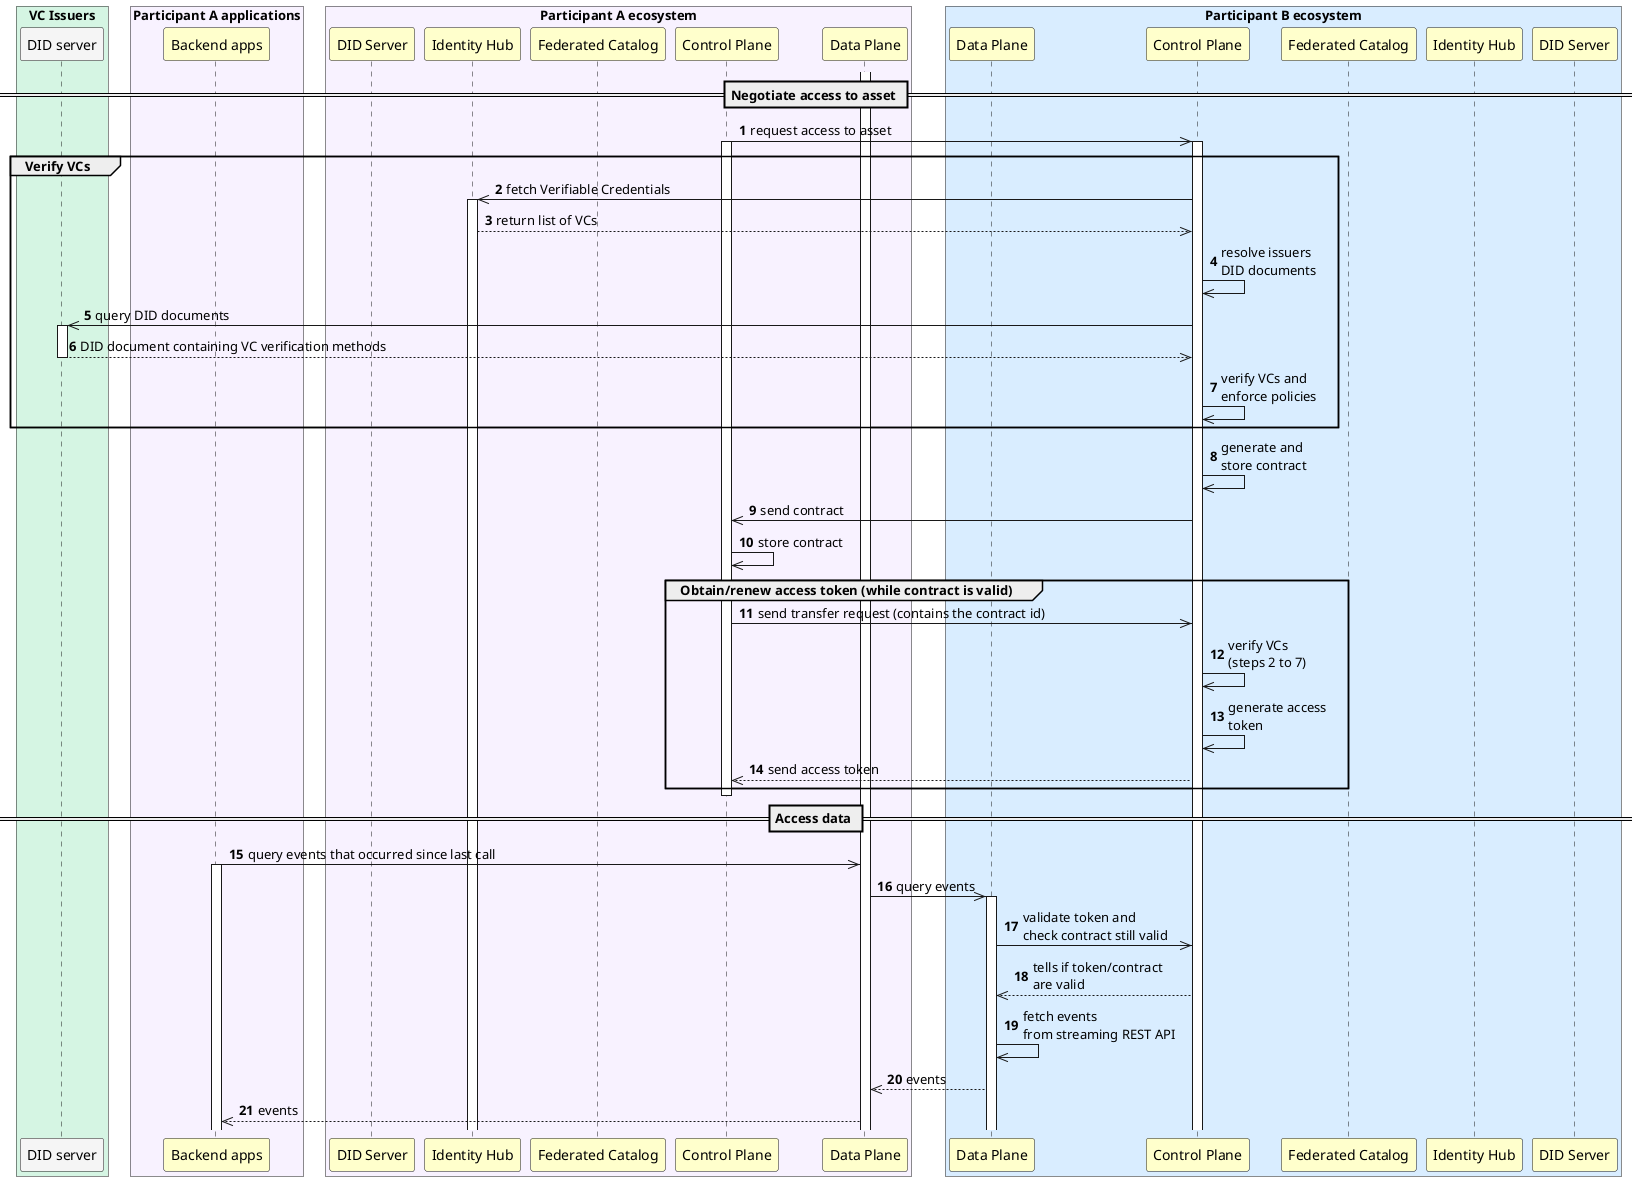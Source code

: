 @startuml

skinParam NoteBackgroundColor WhiteSmoke
skinParam NoteFontColor Black
skinParam ParticipantBackgroundColor WhiteSmoke
skinParam ActorBackgroundColor WhiteSmoke
skinParam AgentBackgroundColor White
skinParam AgentBorderColor SkyBlue
skinparam shadowing false
skinparam BoxPadding 10

!define ParticipantAColor f8f2ff
!define ParticipantBColor d9edff
!define VCIssuersColor D5F5E3
!define DataspaceAuthorityColor FCF3CF
!define WarningColor Business
!define LeadColor Technology

autonumber

box "VC Issuers" #VCIssuersColor
    participant VcIssuersDidServer as "DID server"
end box

box "Participant A applications" #ParticipantAColor
    participant ParticipantAApps as "Backend apps" #Business
end box

box "Participant A ecosystem" #ParticipantAColor
    participant ParticipantADidServer as "DID Server" #Business
    participant ParticipantAIdentityHub as "Identity Hub" #Business
    participant ParticipantACatalog as "Federated Catalog" #Business
    participant ParticipantAControlPlane as "Control Plane" #Business
    participant ParticipantADataPlane as "Data Plane" #Business
end box

box "Participant B ecosystem" #ParticipantBColor
    participant ParticipantBDataPlane as "Data Plane" #Business
    participant ParticipantBControlPlane as "Control Plane" #Business
    participant ParticipantBCatalog as "Federated Catalog" #Business
    participant ParticipantBIdentityHub as "Identity Hub" #Business
    participant ParticipantBDidServer as "DID Server" #Business
end box

autonumber 1
== Negotiate access to asset ==

ParticipantAControlPlane ->> ParticipantBControlPlane : request access to asset
activate ParticipantAControlPlane
activate ParticipantBControlPlane
group Verify VCs
    ParticipantBControlPlane ->> ParticipantAIdentityHub : fetch Verifiable Credentials
    activate ParticipantAIdentityHub
    ParticipantAIdentityHub -->> ParticipantBControlPlane : return list of VCs
    ParticipantBControlPlane ->> ParticipantBControlPlane : resolve issuers\nDID documents
    ParticipantBControlPlane ->> VcIssuersDidServer : query DID documents
    activate VcIssuersDidServer
    VcIssuersDidServer -->> ParticipantBControlPlane : DID document containing VC verification methods
    deactivate VcIssuersDidServer
    ParticipantBControlPlane ->> ParticipantBControlPlane : verify VCs and\nenforce policies
end
ParticipantBControlPlane ->> ParticipantBControlPlane : generate and\nstore contract
ParticipantBControlPlane ->> ParticipantAControlPlane : send contract
ParticipantAControlPlane ->> ParticipantAControlPlane : store contract

group Obtain/renew access token (while contract is valid)
    ParticipantAControlPlane ->> ParticipantBControlPlane : send transfer request (contains the contract id)
    ParticipantBControlPlane ->> ParticipantBControlPlane : verify VCs\n(steps 2 to 7)
    ParticipantBControlPlane ->> ParticipantBControlPlane : generate access\ntoken
    ParticipantBControlPlane -->> ParticipantAControlPlane : send access token
end

activate ParticipantADataPlane
deactivate ParticipantAControlPlane

== Access data ==

ParticipantAApps ->> ParticipantADataPlane : query events that occurred since last call
activate ParticipantAApps
ParticipantADataPlane ->> ParticipantBDataPlane : query events
activate ParticipantBDataPlane
ParticipantBDataPlane ->> ParticipantBControlPlane : validate token and\ncheck contract still valid
ParticipantBControlPlane -->> ParticipantBDataPlane : tells if token/contract \nare valid
ParticipantBDataPlane ->> ParticipantBDataPlane : fetch events\nfrom streaming REST API
ParticipantBDataPlane -->> ParticipantADataPlane : events
ParticipantADataPlane -->> ParticipantAApps : events


@enduml